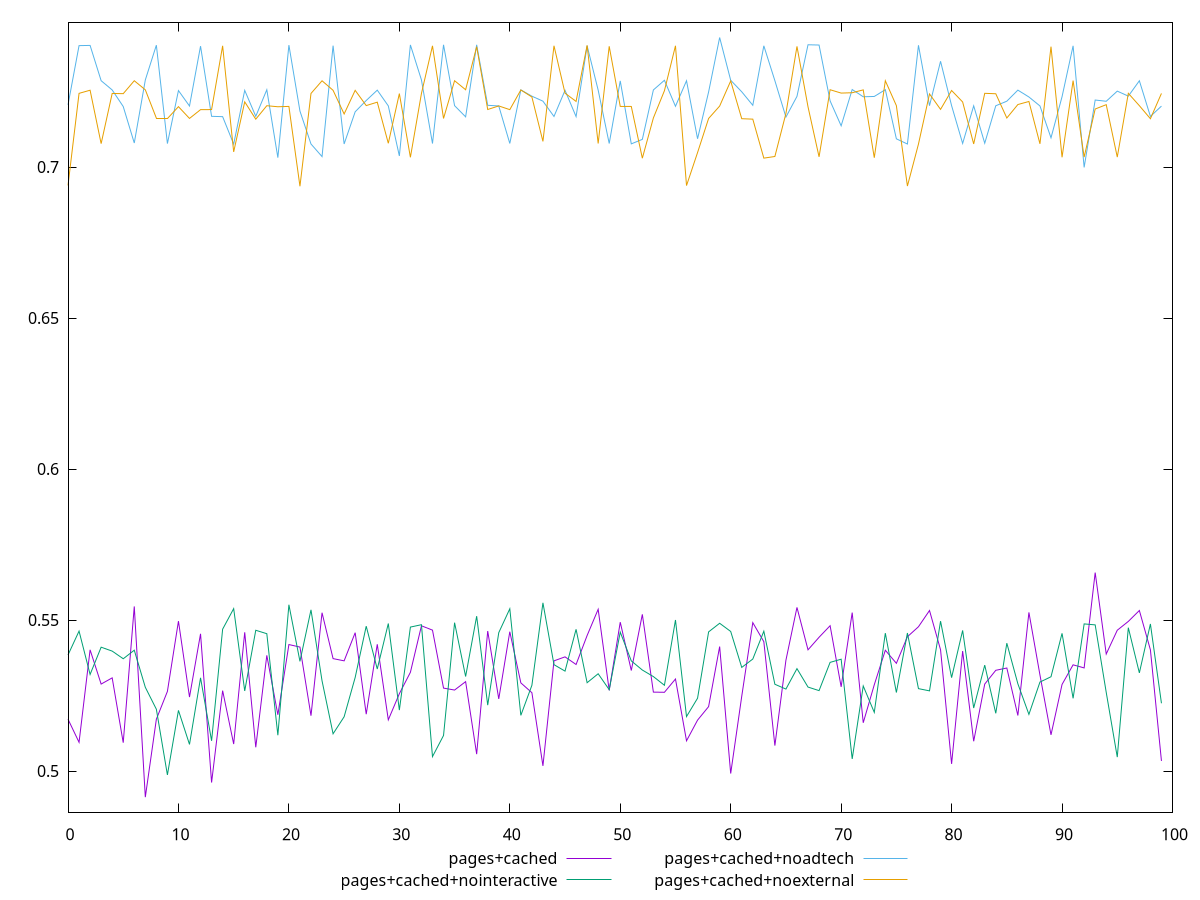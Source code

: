 $_pagesCached <<EOF
0.517172630862501
0.5095113465050535
0.5401344358897223
0.5287953435780984
0.5308492686297165
0.5093889876184644
0.5544934915624473
0.4913536541653386
0.5171567475278396
0.5263738778170977
0.5496362672494195
0.5245023913741156
0.5454389962157133
0.4961969263668219
0.5266224106027304
0.5089396091747405
0.5459391193010456
0.5078632932243529
0.5383014099986483
0.5186215576927977
0.5418816880759532
0.5410467732843696
0.5183230826197854
0.5524218559783212
0.537224242544207
0.5364886259883505
0.5458036439494987
0.5188282402037355
0.5419624622417265
0.5169561534837979
0.5256050175839914
0.5326893661039723
0.5480929171153268
0.5466540147166501
0.5274624430072845
0.5268181097081321
0.5295964673649528
0.5055994893935712
0.5463548000771434
0.5238822902239174
0.5461361505047482
0.5291898753561823
0.5259362411428103
0.5017020835156978
0.5364840765179248
0.5378058510413318
0.5352809141339204
0.544870592775075
0.5535581173397294
0.5267172037706617
0.5492966432055258
0.5332977094726989
0.5518784111185441
0.5261307363589188
0.526076384505039
0.5304707734336923
0.510009963364568
0.5168575096105092
0.5213348083826099
0.5412122962571284
0.49917988106105426
0.5247554533340282
0.5491408958969689
0.5428290972755679
0.5084200537344374
0.5366949121973613
0.5541804957576854
0.540136862580838
0.5442912706161591
0.5481193992139336
0.5278823332966015
0.5524589691320364
0.5159843394175909
0.5285748850660922
0.5399996851683297
0.5356686402191589
0.5444654347023298
0.5477808919918083
0.553154061425777
0.5401486845559215
0.5023606844795868
0.5397258991245684
0.5098610849128016
0.5288000356171859
0.5333541952463025
0.5341183830922795
0.5183941883465097
0.5525216878791825
0.5317975679899971
0.5119800192985724
0.5286695295436594
0.5351675917999473
0.5341420388176319
0.5657115031025787
0.538743227016832
0.5466237714014976
0.5495452041722646
0.5531556524307293
0.5401307476030555
0.5033365692631875
EOF
$_pagesCachedNointeractive <<EOF
0.5384212623453064
0.5463379606476501
0.531981850017757
0.5410064912688588
0.5397136681764539
0.5371778565609809
0.5400092448782204
0.5277261806134921
0.5204665948926906
0.4987142483890919
0.5200843448843202
0.5088177517064175
0.5308682148509302
0.5100069650010043
0.5469672559571572
0.5537717287555394
0.5265182418104442
0.5466097725018904
0.5454765408765135
0.5118519991600697
0.5550604887249247
0.5363233857614768
0.5533741719142214
0.5298780864361722
0.512333465187359
0.5179720473952155
0.530986075312364
0.5479704940065138
0.5337793690721356
0.5488522803051366
0.5201759613833563
0.5476668783207246
0.5484505787843521
0.5047722632722216
0.5117796369757841
0.5491274062950096
0.5313108971003124
0.551279589519706
0.5218230300242515
0.5458147610216152
0.5537254309932905
0.5184331478659608
0.5283897025830846
0.5557012301041877
0.535222533278455
0.5330852687874206
0.5469335924879103
0.5292452943299943
0.532210669544587
0.5269481475151374
0.5459859780186456
0.5364777853155982
0.5334445403370541
0.5312757278518623
0.5283968762156658
0.5500114003219347
0.5180380396142064
0.5241175044892263
0.5460757943749017
0.5489283590211053
0.5462159845986156
0.5343124898856151
0.5370811693465175
0.5462955245696355
0.5287322437782283
0.5271403273044991
0.5339069001494735
0.5278030000615243
0.5266285483056343
0.5359810214993437
0.5370288467686245
0.5040168462839391
0.5281617984117203
0.5194242047556427
0.5456609377957236
0.5259998291040056
0.5457010335622714
0.527283798879023
0.5265458010494595
0.5496347039443445
0.5309185677611017
0.5465651224739454
0.5208660538445747
0.5350689570932594
0.5191150234440833
0.5423391434846272
0.5288910559923329
0.5187566444261201
0.5294628134954781
0.5312233907423947
0.5455959584555689
0.5240731257313606
0.5487160870542308
0.548397168827393
0.5260430448746266
0.504611914538391
0.5474715609613816
0.532497004119557
0.5487058137750637
0.5224395459081532
EOF
$_pagesCachedNoadtech <<EOF
0.7205822506806203
0.7401991465160057
0.7402682282628814
0.7285819919177368
0.72551947026971
0.7200329032381521
0.7079532687028853
0.7288316252060218
0.7403475327290701
0.707759862669098
0.7253186967645661
0.7202008981273434
0.7400307176384896
0.7167874802337169
0.716679146286955
0.7075793777629918
0.7253895827845542
0.7167966564787469
0.7255840638356659
0.703108147341796
0.7403671383561174
0.7185238897855217
0.707624684672159
0.703453545830485
0.7401931388899772
0.7076351489643307
0.7182859948336282
0.7220259225341339
0.7254563670054134
0.7202403353236341
0.7036685331466285
0.7404333554294845
0.7288425269167474
0.7077853424045881
0.7404738317399193
0.7203229554841076
0.7166162907628741
0.740458603965792
0.7204370075733791
0.7202243557678389
0.7078048906087625
0.7255321689570684
0.723458304536065
0.721808607466198
0.7167408698049497
0.7254004726290207
0.7166975876350411
0.7401256189678181
0.7254717429100467
0.7077972692141026
0.7285199475128675
0.7076690652012213
0.7091579440130832
0.7255210492759224
0.7287262180210813
0.7201111468178567
0.7285721249865514
0.7093572558642598
0.7248672275343199
0.7428927541618515
0.7287264367195008
0.7249102573099413
0.7204433286004268
0.7401380559121068
0.728592357938418
0.7165435530586151
0.7233910311512056
0.7404807673131816
0.7403951852394232
0.7218977830706907
0.7136457299713349
0.725664870376884
0.7232611024496179
0.7233679834031304
0.7256151254058242
0.7093418946507777
0.7076171700844921
0.740309558218309
0.7203149382082736
0.7350161979214976
0.7203217359556328
0.7078084554982069
0.7202689614671612
0.7078806241413177
0.7202835562847499
0.7218025317129374
0.725463618716025
0.7231899264485552
0.7202255500270031
0.7096697083777996
0.7232858627947526
0.7401319696009284
0.6998718858472739
0.7221850363741751
0.7217750742529776
0.7251305899210334
0.7234696231942938
0.728564961433571
0.7167577813024638
0.7201682994005637
EOF
$_pagesCachedNoexternal <<EOF
0.6939062035722915
0.7243933446217787
0.7254340660176263
0.7077377116089616
0.7243657359343735
0.7242902082451255
0.7285716214027427
0.7255666941632728
0.7161702250990701
0.7161704166757413
0.71998770306431
0.7160917835998779
0.7189996658683573
0.7190195219850818
0.7401314883228963
0.7050095303391337
0.7215759861902097
0.7158418905709695
0.7203025420212729
0.7199563192949395
0.7200693897442045
0.693633431382311
0.7243589630081337
0.728556178603274
0.7253992900297732
0.717566930498178
0.7253905477265402
0.7203447666970715
0.721475370201183
0.7078548315183223
0.7243172894248819
0.7032148922227457
0.7243509450007355
0.7401301140197276
0.7160832261031232
0.728581497983053
0.7255896759978938
0.7398347052158339
0.7190470371410346
0.7202305100019967
0.7190016842185475
0.7255235799489435
0.7231882162928887
0.7084886989892675
0.7401512175674978
0.7244574120719818
0.7217217958924386
0.7403007450655116
0.7077981577287369
0.7399802823189373
0.7200741844384584
0.7200534593177843
0.7029204508617969
0.7162454740224549
0.7252706424491231
0.7401492803115144
0.6938570846009307
0.7047927791553852
0.7160818739023148
0.7201856764196236
0.7284899850158351
0.7159994748952065
0.7158564379543947
0.7029467100163762
0.7034884168573806
0.7177327357033287
0.7399466900375606
0.7199369116106564
0.7033687856457743
0.7255953433222766
0.7244857695132708
0.7245990648194612
0.7255471813747002
0.7030753122729471
0.7285681313589245
0.7203274435297154
0.6936985149463072
0.7075998136597653
0.7242059203153574
0.7190882774892664
0.725344221918499
0.7215391447782779
0.7076393181415469
0.7244028722093657
0.7242649147160795
0.7162311313495421
0.7206908938851256
0.7217041365021265
0.7076773123147501
0.7398610774724613
0.7032292440588059
0.7286241809713596
0.703293376471411
0.7192087400318745
0.7206506451860067
0.7032928863863126
0.7244061733317705
0.7203112581836072
0.7159949136449397
0.7243708565926502
EOF
set key outside below
set terminal pngcairo
set output "report_00006_2020-11-02T20-21-41.718Z/performance_score/performance_score_pages+cached_pages+cached+nointeractive_pages+cached+noadtech_pages+cached+noexternal.png"
set yrange [0.48632287216540837:0.7479235361617818]
plot $_pagesCached title "pages+cached" with line ,$_pagesCachedNointeractive title "pages+cached+nointeractive" with line ,$_pagesCachedNoadtech title "pages+cached+noadtech" with line ,$_pagesCachedNoexternal title "pages+cached+noexternal" with line ,